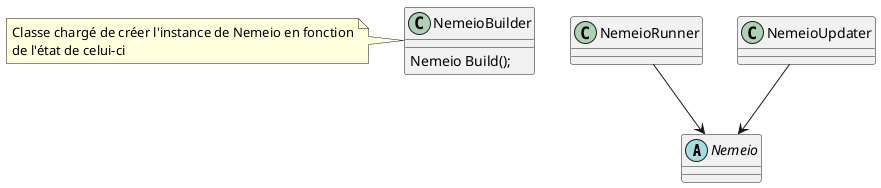 @startuml

    abstract class Nemeio {

    }

    class NemeioRunner {

    }

    class NemeioUpdater {

    }

    class NemeioBuilder {
        Nemeio Build();
    }

    note left of NemeioBuilder
        Classe chargé de créer l'instance de Nemeio en fonction
        de l'état de celui-ci
    end note

    NemeioRunner --> Nemeio
    NemeioUpdater --> Nemeio

@enduml